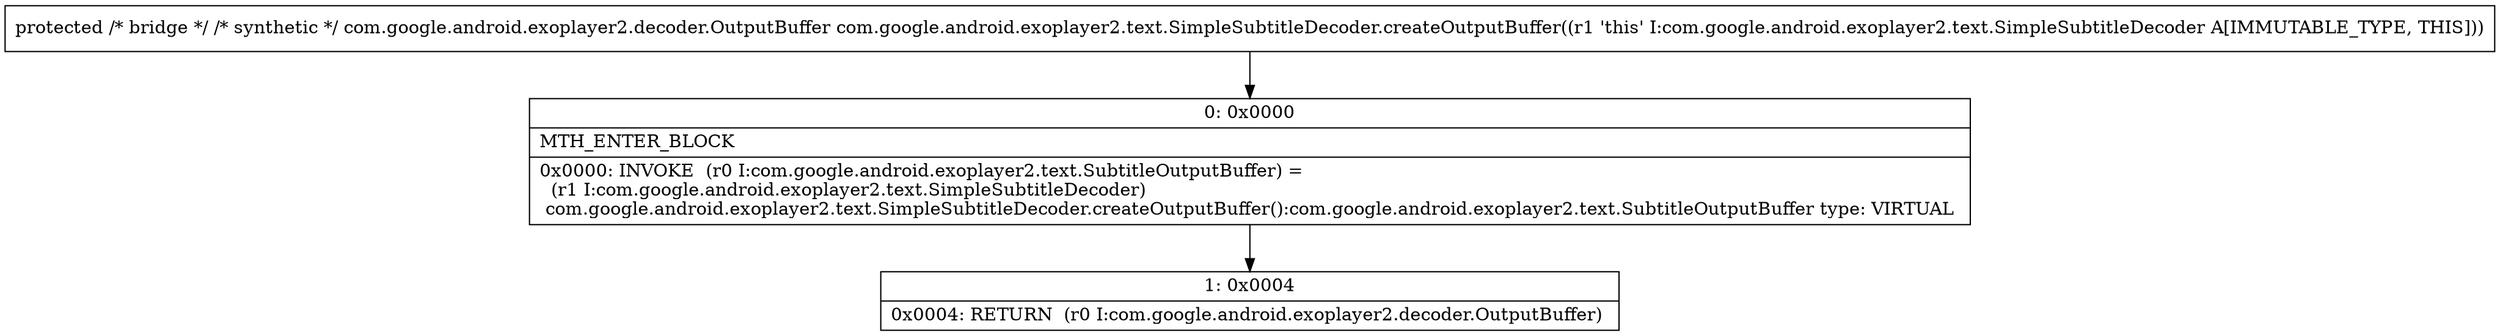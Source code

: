 digraph "CFG forcom.google.android.exoplayer2.text.SimpleSubtitleDecoder.createOutputBuffer()Lcom\/google\/android\/exoplayer2\/decoder\/OutputBuffer;" {
Node_0 [shape=record,label="{0\:\ 0x0000|MTH_ENTER_BLOCK\l|0x0000: INVOKE  (r0 I:com.google.android.exoplayer2.text.SubtitleOutputBuffer) = \l  (r1 I:com.google.android.exoplayer2.text.SimpleSubtitleDecoder)\l com.google.android.exoplayer2.text.SimpleSubtitleDecoder.createOutputBuffer():com.google.android.exoplayer2.text.SubtitleOutputBuffer type: VIRTUAL \l}"];
Node_1 [shape=record,label="{1\:\ 0x0004|0x0004: RETURN  (r0 I:com.google.android.exoplayer2.decoder.OutputBuffer) \l}"];
MethodNode[shape=record,label="{protected \/* bridge *\/ \/* synthetic *\/ com.google.android.exoplayer2.decoder.OutputBuffer com.google.android.exoplayer2.text.SimpleSubtitleDecoder.createOutputBuffer((r1 'this' I:com.google.android.exoplayer2.text.SimpleSubtitleDecoder A[IMMUTABLE_TYPE, THIS])) }"];
MethodNode -> Node_0;
Node_0 -> Node_1;
}

